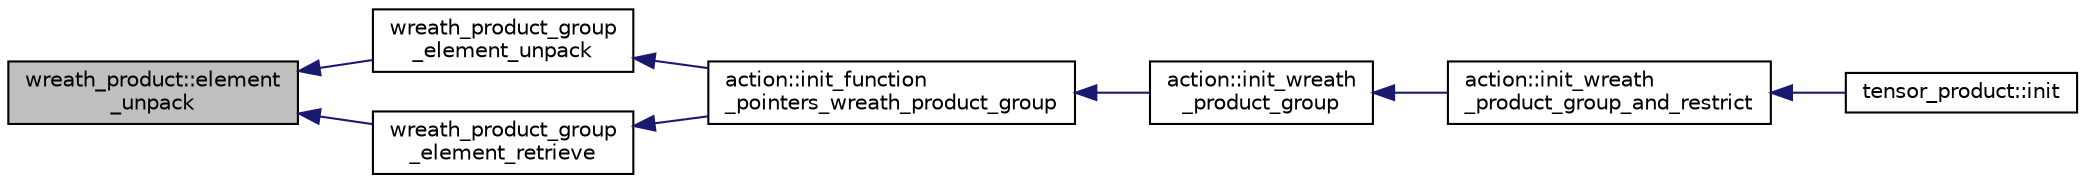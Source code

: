 digraph "wreath_product::element_unpack"
{
  edge [fontname="Helvetica",fontsize="10",labelfontname="Helvetica",labelfontsize="10"];
  node [fontname="Helvetica",fontsize="10",shape=record];
  rankdir="LR";
  Node486 [label="wreath_product::element\l_unpack",height=0.2,width=0.4,color="black", fillcolor="grey75", style="filled", fontcolor="black"];
  Node486 -> Node487 [dir="back",color="midnightblue",fontsize="10",style="solid",fontname="Helvetica"];
  Node487 [label="wreath_product_group\l_element_unpack",height=0.2,width=0.4,color="black", fillcolor="white", style="filled",URL="$da/d12/interface__wreath__product_8_c.html#a5b761be9d6bf8906e7932c791e09ce98"];
  Node487 -> Node488 [dir="back",color="midnightblue",fontsize="10",style="solid",fontname="Helvetica"];
  Node488 [label="action::init_function\l_pointers_wreath_product_group",height=0.2,width=0.4,color="black", fillcolor="white", style="filled",URL="$d2/d86/classaction.html#a149d3bdc89556d74a4a20597f0cccdc0"];
  Node488 -> Node489 [dir="back",color="midnightblue",fontsize="10",style="solid",fontname="Helvetica"];
  Node489 [label="action::init_wreath\l_product_group",height=0.2,width=0.4,color="black", fillcolor="white", style="filled",URL="$d2/d86/classaction.html#a29d8425b266eff98677406f084ee3f86"];
  Node489 -> Node490 [dir="back",color="midnightblue",fontsize="10",style="solid",fontname="Helvetica"];
  Node490 [label="action::init_wreath\l_product_group_and_restrict",height=0.2,width=0.4,color="black", fillcolor="white", style="filled",URL="$d2/d86/classaction.html#a5ea78557093c987967e7b8162fabbf72"];
  Node490 -> Node491 [dir="back",color="midnightblue",fontsize="10",style="solid",fontname="Helvetica"];
  Node491 [label="tensor_product::init",height=0.2,width=0.4,color="black", fillcolor="white", style="filled",URL="$dd/d3e/classtensor__product.html#a2a8ac905e80dd9bb7339c9506c3521d3"];
  Node486 -> Node492 [dir="back",color="midnightblue",fontsize="10",style="solid",fontname="Helvetica"];
  Node492 [label="wreath_product_group\l_element_retrieve",height=0.2,width=0.4,color="black", fillcolor="white", style="filled",URL="$da/d12/interface__wreath__product_8_c.html#a743bb8e8a8cdf4f44f6591c96636ac3f"];
  Node492 -> Node488 [dir="back",color="midnightblue",fontsize="10",style="solid",fontname="Helvetica"];
}
